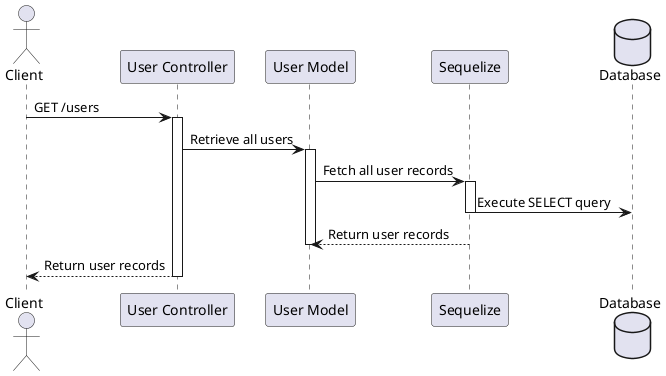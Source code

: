 @startuml

actor Client
participant "User Controller" as Controller
participant "User Model" as Model
participant "Sequelize" as ORM
database "Database" as DB

Client -> Controller: GET /users
activate Controller

Controller -> Model: Retrieve all users
activate Model
Model -> ORM: Fetch all user records
activate ORM
ORM -> DB: Execute SELECT query
deactivate ORM
ORM --> Model: Return user records
deactivate ORM
deactivate Model

Controller --> Client: Return user records
deactivate Controller

@enduml
